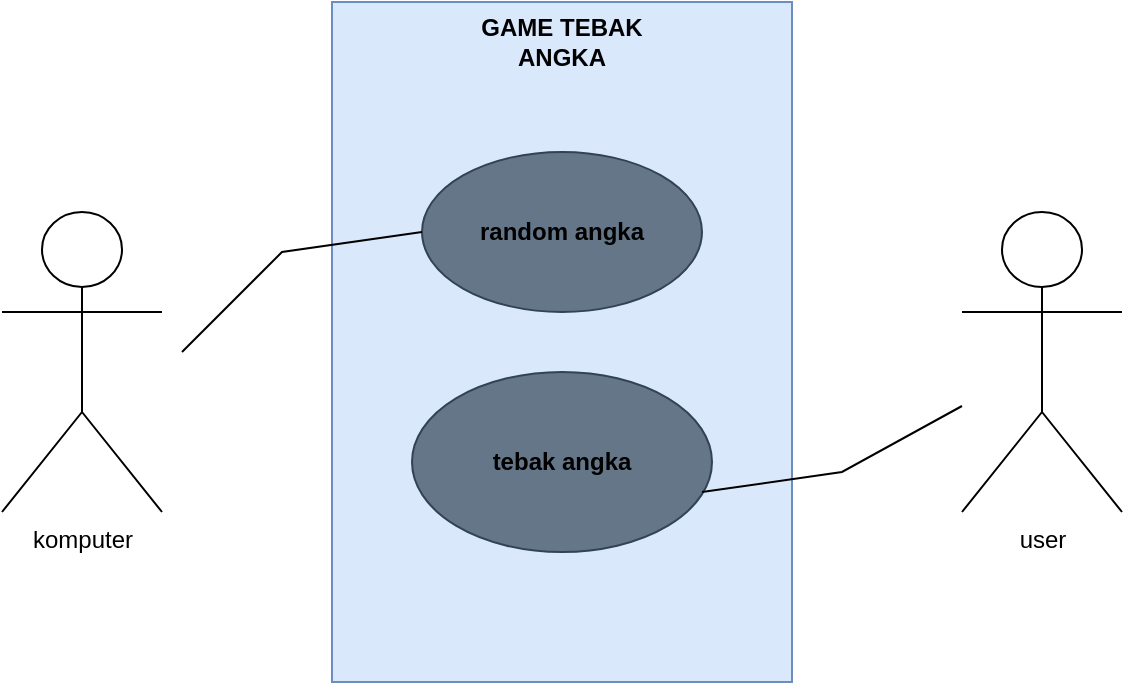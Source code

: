 <mxfile version="21.6.8" type="github">
  <diagram name="Page-1" id="Rz-d0snFzKJQfCRKx62i">
    <mxGraphModel dx="880" dy="488" grid="1" gridSize="10" guides="1" tooltips="1" connect="1" arrows="1" fold="1" page="1" pageScale="1" pageWidth="850" pageHeight="1100" math="0" shadow="0">
      <root>
        <mxCell id="0" />
        <mxCell id="1" parent="0" />
        <mxCell id="W8jFkSNxRIG6qUs4jDM8-1" value="komputer" style="shape=umlActor;verticalLabelPosition=bottom;verticalAlign=top;html=1;outlineConnect=0;" vertex="1" parent="1">
          <mxGeometry x="120" y="150" width="80" height="150" as="geometry" />
        </mxCell>
        <mxCell id="W8jFkSNxRIG6qUs4jDM8-2" value="" style="rounded=0;whiteSpace=wrap;html=1;rotation=90;fillColor=#dae8fc;strokeColor=#6c8ebf;" vertex="1" parent="1">
          <mxGeometry x="230" y="100" width="340" height="230" as="geometry" />
        </mxCell>
        <mxCell id="W8jFkSNxRIG6qUs4jDM8-3" value="user" style="shape=umlActor;verticalLabelPosition=bottom;verticalAlign=top;html=1;outlineConnect=0;" vertex="1" parent="1">
          <mxGeometry x="600" y="150" width="80" height="150" as="geometry" />
        </mxCell>
        <mxCell id="W8jFkSNxRIG6qUs4jDM8-5" value="GAME TEBAK ANGKA" style="text;html=1;strokeColor=none;fillColor=none;align=center;verticalAlign=middle;whiteSpace=wrap;rounded=0;fontStyle=1" vertex="1" parent="1">
          <mxGeometry x="340" y="50" width="120" height="30" as="geometry" />
        </mxCell>
        <mxCell id="W8jFkSNxRIG6qUs4jDM8-6" value="" style="ellipse;whiteSpace=wrap;html=1;fillColor=#647687;fontColor=#ffffff;strokeColor=#314354;" vertex="1" parent="1">
          <mxGeometry x="330" y="120" width="140" height="80" as="geometry" />
        </mxCell>
        <mxCell id="W8jFkSNxRIG6qUs4jDM8-7" value="" style="ellipse;whiteSpace=wrap;html=1;fillColor=#647687;fontColor=#ffffff;strokeColor=#314354;" vertex="1" parent="1">
          <mxGeometry x="325" y="230" width="150" height="90" as="geometry" />
        </mxCell>
        <mxCell id="W8jFkSNxRIG6qUs4jDM8-8" value="random angka" style="text;html=1;align=center;verticalAlign=middle;whiteSpace=wrap;rounded=0;fontStyle=1" vertex="1" parent="1">
          <mxGeometry x="345" y="135" width="110" height="50" as="geometry" />
        </mxCell>
        <mxCell id="W8jFkSNxRIG6qUs4jDM8-9" value="tebak angka" style="text;html=1;strokeColor=none;fillColor=none;align=center;verticalAlign=middle;whiteSpace=wrap;rounded=0;fontStyle=1" vertex="1" parent="1">
          <mxGeometry x="350" y="255" width="100" height="40" as="geometry" />
        </mxCell>
        <mxCell id="W8jFkSNxRIG6qUs4jDM8-10" value="" style="endArrow=none;html=1;rounded=0;" edge="1" parent="1">
          <mxGeometry width="50" height="50" relative="1" as="geometry">
            <mxPoint x="210" y="220" as="sourcePoint" />
            <mxPoint x="330" y="160" as="targetPoint" />
            <Array as="points">
              <mxPoint x="260" y="170" />
            </Array>
          </mxGeometry>
        </mxCell>
        <mxCell id="W8jFkSNxRIG6qUs4jDM8-11" value="" style="endArrow=none;html=1;rounded=0;" edge="1" parent="1" target="W8jFkSNxRIG6qUs4jDM8-3">
          <mxGeometry width="50" height="50" relative="1" as="geometry">
            <mxPoint x="470" y="290" as="sourcePoint" />
            <mxPoint x="520" y="240" as="targetPoint" />
            <Array as="points">
              <mxPoint x="540" y="280" />
            </Array>
          </mxGeometry>
        </mxCell>
      </root>
    </mxGraphModel>
  </diagram>
</mxfile>
